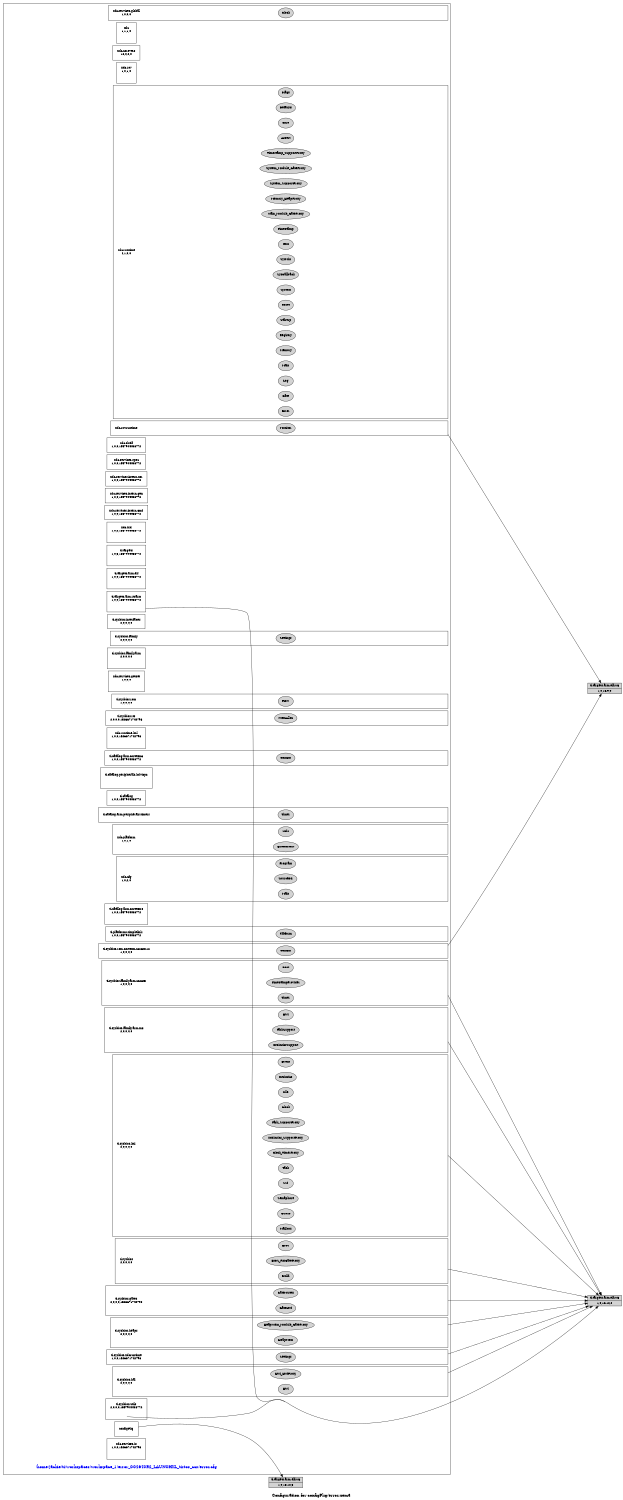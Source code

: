 digraph configuration {
    size="7.5,10";
    rankdir=LR;
    ranksep=".50 equally";
    concentrate=true;
    compound=true;
    label="\nConfiguration for configPkg/error.xem3"
  node [font=Helvetica, fontsize=14, fontcolor=black];  subgraph cluster0 {label=""; __cfg [label="/home/jackie/ti/workspaces/workspace_1/error_CC2640R2_LAUNCHXL_tirtos_ccs/error.cfg", color=white, fontcolor=blue];
    node [font=Helvetica, fontsize=10];    subgraph cluster1 {
        label="";
        xdc_services_global__top [shape=box,label="xdc.services.global\n1,0,0,0", color=white];
        xdc_services_global__bot [shape=point,label="", style=invis];
        xdc_services_global_Clock [style=filled,fillcolor=lightgray, label="Clock"];
        xdc_services_global__top -> xdc_services_global_Clock[style=invis];
        xdc_services_global_Clock -> xdc_services_global__bot[style=invis];
    }
    subgraph cluster2 {
        label="";
        xdc__top [shape=box,label="xdc\n1,1,1,0", color=white];
        xdc__bot [shape=point,label="", style=invis];
    }
    subgraph cluster3 {
        label="";
        xdc_corevers__top [shape=box,label="xdc.corevers\n16,0,2,0", color=white];
    }
    subgraph cluster4 {
        label="";
        xdc_rov__top [shape=box,label="xdc.rov\n1,0,1,0", color=white];
        xdc_rov__bot [shape=point,label="", style=invis];
    }
    subgraph cluster5 {
        label="";
        xdc_runtime__top [shape=box,label="xdc.runtime\n2,1,0,0", color=white];
        xdc_runtime__bot [shape=point,label="", style=invis];
        xdc_runtime_Assert [style=filled,fillcolor=lightgray, label="Assert"];
        xdc_runtime__top -> xdc_runtime_Assert[style=invis];
        xdc_runtime_Assert -> xdc_runtime__bot[style=invis];
        xdc_runtime_Core [style=filled,fillcolor=lightgray, label="Core"];
        xdc_runtime__top -> xdc_runtime_Core[style=invis];
        xdc_runtime_Core -> xdc_runtime__bot[style=invis];
        xdc_runtime_Defaults [style=filled,fillcolor=lightgray, label="Defaults"];
        xdc_runtime__top -> xdc_runtime_Defaults[style=invis];
        xdc_runtime_Defaults -> xdc_runtime__bot[style=invis];
        xdc_runtime_Diags [style=filled,fillcolor=lightgray, label="Diags"];
        xdc_runtime__top -> xdc_runtime_Diags[style=invis];
        xdc_runtime_Diags -> xdc_runtime__bot[style=invis];
        xdc_runtime_Error [style=filled,fillcolor=lightgray, label="Error"];
        xdc_runtime__top -> xdc_runtime_Error[style=invis];
        xdc_runtime_Error -> xdc_runtime__bot[style=invis];
        xdc_runtime_Gate [style=filled,fillcolor=lightgray, label="Gate"];
        xdc_runtime__top -> xdc_runtime_Gate[style=invis];
        xdc_runtime_Gate -> xdc_runtime__bot[style=invis];
        xdc_runtime_Log [style=filled,fillcolor=lightgray, label="Log"];
        xdc_runtime__top -> xdc_runtime_Log[style=invis];
        xdc_runtime_Log -> xdc_runtime__bot[style=invis];
        xdc_runtime_Main [style=filled,fillcolor=lightgray, label="Main"];
        xdc_runtime__top -> xdc_runtime_Main[style=invis];
        xdc_runtime_Main -> xdc_runtime__bot[style=invis];
        xdc_runtime_Memory [style=filled,fillcolor=lightgray, label="Memory"];
        xdc_runtime__top -> xdc_runtime_Memory[style=invis];
        xdc_runtime_Memory -> xdc_runtime__bot[style=invis];
        xdc_runtime_Registry [style=filled,fillcolor=lightgray, label="Registry"];
        xdc_runtime__top -> xdc_runtime_Registry[style=invis];
        xdc_runtime_Registry -> xdc_runtime__bot[style=invis];
        xdc_runtime_Startup [style=filled,fillcolor=lightgray, label="Startup"];
        xdc_runtime__top -> xdc_runtime_Startup[style=invis];
        xdc_runtime_Startup -> xdc_runtime__bot[style=invis];
        xdc_runtime_Reset [style=filled,fillcolor=lightgray, label="Reset"];
        xdc_runtime__top -> xdc_runtime_Reset[style=invis];
        xdc_runtime_Reset -> xdc_runtime__bot[style=invis];
        xdc_runtime_System [style=filled,fillcolor=lightgray, label="System"];
        xdc_runtime__top -> xdc_runtime_System[style=invis];
        xdc_runtime_System -> xdc_runtime__bot[style=invis];
        xdc_runtime_SysCallback [style=filled,fillcolor=lightgray, label="SysCallback"];
        xdc_runtime__top -> xdc_runtime_SysCallback[style=invis];
        xdc_runtime_SysCallback -> xdc_runtime__bot[style=invis];
        xdc_runtime_SysMin [style=filled,fillcolor=lightgray, label="SysMin"];
        xdc_runtime__top -> xdc_runtime_SysMin[style=invis];
        xdc_runtime_SysMin -> xdc_runtime__bot[style=invis];
        xdc_runtime_Text [style=filled,fillcolor=lightgray, label="Text"];
        xdc_runtime__top -> xdc_runtime_Text[style=invis];
        xdc_runtime_Text -> xdc_runtime__bot[style=invis];
        xdc_runtime_Timestamp [style=filled,fillcolor=lightgray, label="Timestamp"];
        xdc_runtime__top -> xdc_runtime_Timestamp[style=invis];
        xdc_runtime_Timestamp -> xdc_runtime__bot[style=invis];
        xdc_runtime_Main_Module_GateProxy [style=filled,fillcolor=lightgray, label="Main_Module_GateProxy"];
        xdc_runtime__top -> xdc_runtime_Main_Module_GateProxy[style=invis];
        xdc_runtime_Main_Module_GateProxy -> xdc_runtime__bot[style=invis];
        xdc_runtime_Memory_HeapProxy [style=filled,fillcolor=lightgray, label="Memory_HeapProxy"];
        xdc_runtime__top -> xdc_runtime_Memory_HeapProxy[style=invis];
        xdc_runtime_Memory_HeapProxy -> xdc_runtime__bot[style=invis];
        xdc_runtime_System_SupportProxy [style=filled,fillcolor=lightgray, label="System_SupportProxy"];
        xdc_runtime__top -> xdc_runtime_System_SupportProxy[style=invis];
        xdc_runtime_System_SupportProxy -> xdc_runtime__bot[style=invis];
        xdc_runtime_System_Module_GateProxy [style=filled,fillcolor=lightgray, label="System_Module_GateProxy"];
        xdc_runtime__top -> xdc_runtime_System_Module_GateProxy[style=invis];
        xdc_runtime_System_Module_GateProxy -> xdc_runtime__bot[style=invis];
        xdc_runtime_Timestamp_SupportProxy [style=filled,fillcolor=lightgray, label="Timestamp_SupportProxy"];
        xdc_runtime__top -> xdc_runtime_Timestamp_SupportProxy[style=invis];
        xdc_runtime_Timestamp_SupportProxy -> xdc_runtime__bot[style=invis];
    }
    subgraph cluster6 {
        label="";
        xdc_rov_runtime__top [shape=box,label="xdc.rov.runtime\n", color=white];
        xdc_rov_runtime__bot [shape=point,label="", style=invis];
        xdc_rov_runtime_Monitor [style=filled,fillcolor=lightgray, label="Monitor"];
        xdc_rov_runtime__top -> xdc_rov_runtime_Monitor[style=invis];
        xdc_rov_runtime_Monitor -> xdc_rov_runtime__bot[style=invis];
    }
    subgraph cluster7 {
        label="";
        xdc_shelf__top [shape=box,label="xdc.shelf\n1,0,0,1557944438772", color=white];
    }
    subgraph cluster8 {
        label="";
        xdc_services_spec__top [shape=box,label="xdc.services.spec\n1,0,0,1557944438772", color=white];
    }
    subgraph cluster9 {
        label="";
        xdc_services_intern_xsr__top [shape=box,label="xdc.services.intern.xsr\n1,0,0,1557944438772", color=white];
    }
    subgraph cluster10 {
        label="";
        xdc_services_intern_gen__top [shape=box,label="xdc.services.intern.gen\n1,0,0,1557944438772", color=white];
    }
    subgraph cluster11 {
        label="";
        xdc_services_intern_cmd__top [shape=box,label="xdc.services.intern.cmd\n1,0,0,1557944438772", color=white];
    }
    subgraph cluster12 {
        label="";
        xdc_bld__top [shape=box,label="xdc.bld\n1,0,2,1557944438772", color=white];
        xdc_bld__bot [shape=point,label="", style=invis];
    }
    subgraph cluster13 {
        label="";
        ti_targets__top [shape=box,label="ti.targets\n1,0,3,1557944438772", color=white];
        ti_targets__bot [shape=point,label="", style=invis];
    }
    subgraph cluster14 {
        label="";
        ti_targets_arm_elf__top [shape=box,label="ti.targets.arm.elf\n1,0,0,1557944438772", color=white];
        ti_targets_arm_elf__bot [shape=point,label="", style=invis];
    }
    subgraph cluster15 {
        label="";
        ti_targets_arm_rtsarm__top [shape=box,label="ti.targets.arm.rtsarm\n1,0,0,1557944438772", color=white];
        ti_targets_arm_rtsarm__bot [shape=point,label="", style=invis];
    }
    subgraph cluster16 {
        label="";
        ti_sysbios_interfaces__top [shape=box,label="ti.sysbios.interfaces\n2,0,0,0,0", color=white];
    }
    subgraph cluster17 {
        label="";
        ti_sysbios_family__top [shape=box,label="ti.sysbios.family\n2,0,0,0,0", color=white];
        ti_sysbios_family__bot [shape=point,label="", style=invis];
        ti_sysbios_family_Settings [style=filled,fillcolor=lightgray, label="Settings"];
        ti_sysbios_family__top -> ti_sysbios_family_Settings[style=invis];
        ti_sysbios_family_Settings -> ti_sysbios_family__bot[style=invis];
    }
    subgraph cluster18 {
        label="";
        ti_sysbios_family_arm__top [shape=box,label="ti.sysbios.family.arm\n2,0,0,0,0", color=white];
        ti_sysbios_family_arm__bot [shape=point,label="", style=invis];
    }
    subgraph cluster19 {
        label="";
        xdc_services_getset__top [shape=box,label="xdc.services.getset\n1,0,0,0", color=white];
        xdc_services_getset__bot [shape=point,label="", style=invis];
    }
    subgraph cluster20 {
        label="";
        ti_sysbios_rom__top [shape=box,label="ti.sysbios.rom\n1,0,0,0,0", color=white];
        ti_sysbios_rom__bot [shape=point,label="", style=invis];
        ti_sysbios_rom_ROM [style=filled,fillcolor=lightgray, label="ROM"];
        ti_sysbios_rom__top -> ti_sysbios_rom_ROM[style=invis];
        ti_sysbios_rom_ROM -> ti_sysbios_rom__bot[style=invis];
    }
    subgraph cluster21 {
        label="";
        ti_sysbios_rts__top [shape=box,label="ti.sysbios.rts\n2,0,0,0,1526671742798", color=white];
        ti_sysbios_rts__bot [shape=point,label="", style=invis];
        ti_sysbios_rts_MemAlloc [style=filled,fillcolor=lightgray, label="MemAlloc"];
        ti_sysbios_rts__top -> ti_sysbios_rts_MemAlloc[style=invis];
        ti_sysbios_rts_MemAlloc -> ti_sysbios_rts__bot[style=invis];
    }
    subgraph cluster22 {
        label="";
        xdc_runtime_knl__top [shape=box,label="xdc.runtime.knl\n1,0,0,1526671742798", color=white];
        xdc_runtime_knl__bot [shape=point,label="", style=invis];
    }
    subgraph cluster23 {
        label="";
        ti_catalog_arm_cortexm3__top [shape=box,label="ti.catalog.arm.cortexm3\n1,0,0,1557944438772", color=white];
        ti_catalog_arm_cortexm3__bot [shape=point,label="", style=invis];
        ti_catalog_arm_cortexm3_CC26xx [style=filled,fillcolor=lightgray, label="CC26xx"];
        ti_catalog_arm_cortexm3__top -> ti_catalog_arm_cortexm3_CC26xx[style=invis];
        ti_catalog_arm_cortexm3_CC26xx -> ti_catalog_arm_cortexm3__bot[style=invis];
    }
    subgraph cluster24 {
        label="";
        ti_catalog_peripherals_hdvicp2__top [shape=box,label="ti.catalog.peripherals.hdvicp2\n", color=white];
        ti_catalog_peripherals_hdvicp2__bot [shape=point,label="", style=invis];
    }
    subgraph cluster25 {
        label="";
        ti_catalog__top [shape=box,label="ti.catalog\n1,0,0,1557944438772", color=white];
    }
    subgraph cluster26 {
        label="";
        ti_catalog_arm_peripherals_timers__top [shape=box,label="ti.catalog.arm.peripherals.timers\n", color=white];
        ti_catalog_arm_peripherals_timers__bot [shape=point,label="", style=invis];
        ti_catalog_arm_peripherals_timers_Timer [style=filled,fillcolor=lightgray, label="Timer"];
        ti_catalog_arm_peripherals_timers__top -> ti_catalog_arm_peripherals_timers_Timer[style=invis];
        ti_catalog_arm_peripherals_timers_Timer -> ti_catalog_arm_peripherals_timers__bot[style=invis];
    }
    subgraph cluster27 {
        label="";
        xdc_platform__top [shape=box,label="xdc.platform\n1,0,1,0", color=white];
        xdc_platform__bot [shape=point,label="", style=invis];
        xdc_platform_ExeContext [style=filled,fillcolor=lightgray, label="ExeContext"];
        xdc_platform__top -> xdc_platform_ExeContext[style=invis];
        xdc_platform_ExeContext -> xdc_platform__bot[style=invis];
        xdc_platform_Utils [style=filled,fillcolor=lightgray, label="Utils"];
        xdc_platform__top -> xdc_platform_Utils[style=invis];
        xdc_platform_Utils -> xdc_platform__bot[style=invis];
    }
    subgraph cluster28 {
        label="";
        xdc_cfg__top [shape=box,label="xdc.cfg\n1,0,2,0", color=white];
        xdc_cfg__bot [shape=point,label="", style=invis];
        xdc_cfg_Program [style=filled,fillcolor=lightgray, label="Program"];
        xdc_cfg__top -> xdc_cfg_Program[style=invis];
        xdc_cfg_Program -> xdc_cfg__bot[style=invis];
        xdc_cfg_Main [style=filled,fillcolor=lightgray, label="Main"];
        xdc_cfg__top -> xdc_cfg_Main[style=invis];
        xdc_cfg_Main -> xdc_cfg__bot[style=invis];
        xdc_cfg_SourceDir [style=filled,fillcolor=lightgray, label="SourceDir"];
        xdc_cfg__top -> xdc_cfg_SourceDir[style=invis];
        xdc_cfg_SourceDir -> xdc_cfg__bot[style=invis];
    }
    subgraph cluster29 {
        label="";
        ti_catalog_arm_cortexm4__top [shape=box,label="ti.catalog.arm.cortexm4\n1,0,0,1557944438772", color=white];
        ti_catalog_arm_cortexm4__bot [shape=point,label="", style=invis];
    }
    subgraph cluster30 {
        label="";
        ti_platforms_simplelink__top [shape=box,label="ti.platforms.simplelink\n1,0,0,1557944438772", color=white];
        ti_platforms_simplelink__bot [shape=point,label="", style=invis];
        ti_platforms_simplelink_Platform [style=filled,fillcolor=lightgray, label="Platform"];
        ti_platforms_simplelink__top -> ti_platforms_simplelink_Platform[style=invis];
        ti_platforms_simplelink_Platform -> ti_platforms_simplelink__bot[style=invis];
    }
    subgraph cluster31 {
        label="";
        ti_sysbios_hal__top [shape=box,label="ti.sysbios.hal\n2,0,0,0,0", color=white];
        ti_sysbios_hal__bot [shape=point,label="", style=invis];
        ti_sysbios_hal_Hwi [style=filled,fillcolor=lightgray, label="Hwi"];
        ti_sysbios_hal__top -> ti_sysbios_hal_Hwi[style=invis];
        ti_sysbios_hal_Hwi -> ti_sysbios_hal__bot[style=invis];
        ti_sysbios_hal_Hwi_HwiProxy [style=filled,fillcolor=lightgray, label="Hwi_HwiProxy"];
        ti_sysbios_hal__top -> ti_sysbios_hal_Hwi_HwiProxy[style=invis];
        ti_sysbios_hal_Hwi_HwiProxy -> ti_sysbios_hal__bot[style=invis];
    }
    subgraph cluster32 {
        label="";
        ti_sysbios_family_arm_cc26xx__top [shape=box,label="ti.sysbios.family.arm.cc26xx\n1,0,0,0,0", color=white];
        ti_sysbios_family_arm_cc26xx__bot [shape=point,label="", style=invis];
        ti_sysbios_family_arm_cc26xx_Boot [style=filled,fillcolor=lightgray, label="Boot"];
        ti_sysbios_family_arm_cc26xx__top -> ti_sysbios_family_arm_cc26xx_Boot[style=invis];
        ti_sysbios_family_arm_cc26xx_Boot -> ti_sysbios_family_arm_cc26xx__bot[style=invis];
        ti_sysbios_family_arm_cc26xx_Timer [style=filled,fillcolor=lightgray, label="Timer"];
        ti_sysbios_family_arm_cc26xx__top -> ti_sysbios_family_arm_cc26xx_Timer[style=invis];
        ti_sysbios_family_arm_cc26xx_Timer -> ti_sysbios_family_arm_cc26xx__bot[style=invis];
        ti_sysbios_family_arm_cc26xx_TimestampProvider [style=filled,fillcolor=lightgray, label="TimestampProvider"];
        ti_sysbios_family_arm_cc26xx__top -> ti_sysbios_family_arm_cc26xx_TimestampProvider[style=invis];
        ti_sysbios_family_arm_cc26xx_TimestampProvider -> ti_sysbios_family_arm_cc26xx__bot[style=invis];
    }
    subgraph cluster33 {
        label="";
        ti_sysbios_family_arm_m3__top [shape=box,label="ti.sysbios.family.arm.m3\n2,0,0,0,0", color=white];
        ti_sysbios_family_arm_m3__bot [shape=point,label="", style=invis];
        ti_sysbios_family_arm_m3_Hwi [style=filled,fillcolor=lightgray, label="Hwi"];
        ti_sysbios_family_arm_m3__top -> ti_sysbios_family_arm_m3_Hwi[style=invis];
        ti_sysbios_family_arm_m3_Hwi -> ti_sysbios_family_arm_m3__bot[style=invis];
        ti_sysbios_family_arm_m3_IntrinsicsSupport [style=filled,fillcolor=lightgray, label="IntrinsicsSupport"];
        ti_sysbios_family_arm_m3__top -> ti_sysbios_family_arm_m3_IntrinsicsSupport[style=invis];
        ti_sysbios_family_arm_m3_IntrinsicsSupport -> ti_sysbios_family_arm_m3__bot[style=invis];
        ti_sysbios_family_arm_m3_TaskSupport [style=filled,fillcolor=lightgray, label="TaskSupport"];
        ti_sysbios_family_arm_m3__top -> ti_sysbios_family_arm_m3_TaskSupport[style=invis];
        ti_sysbios_family_arm_m3_TaskSupport -> ti_sysbios_family_arm_m3__bot[style=invis];
    }
    subgraph cluster34 {
        label="";
        ti_sysbios_knl__top [shape=box,label="ti.sysbios.knl\n2,0,0,0,0", color=white];
        ti_sysbios_knl__bot [shape=point,label="", style=invis];
        ti_sysbios_knl_Clock [style=filled,fillcolor=lightgray, label="Clock"];
        ti_sysbios_knl__top -> ti_sysbios_knl_Clock[style=invis];
        ti_sysbios_knl_Clock -> ti_sysbios_knl__bot[style=invis];
        ti_sysbios_knl_Idle [style=filled,fillcolor=lightgray, label="Idle"];
        ti_sysbios_knl__top -> ti_sysbios_knl_Idle[style=invis];
        ti_sysbios_knl_Idle -> ti_sysbios_knl__bot[style=invis];
        ti_sysbios_knl_Intrinsics [style=filled,fillcolor=lightgray, label="Intrinsics"];
        ti_sysbios_knl__top -> ti_sysbios_knl_Intrinsics[style=invis];
        ti_sysbios_knl_Intrinsics -> ti_sysbios_knl__bot[style=invis];
        ti_sysbios_knl_Event [style=filled,fillcolor=lightgray, label="Event"];
        ti_sysbios_knl__top -> ti_sysbios_knl_Event[style=invis];
        ti_sysbios_knl_Event -> ti_sysbios_knl__bot[style=invis];
        ti_sysbios_knl_Mailbox [style=filled,fillcolor=lightgray, label="Mailbox"];
        ti_sysbios_knl__top -> ti_sysbios_knl_Mailbox[style=invis];
        ti_sysbios_knl_Mailbox -> ti_sysbios_knl__bot[style=invis];
        ti_sysbios_knl_Queue [style=filled,fillcolor=lightgray, label="Queue"];
        ti_sysbios_knl__top -> ti_sysbios_knl_Queue[style=invis];
        ti_sysbios_knl_Queue -> ti_sysbios_knl__bot[style=invis];
        ti_sysbios_knl_Semaphore [style=filled,fillcolor=lightgray, label="Semaphore"];
        ti_sysbios_knl__top -> ti_sysbios_knl_Semaphore[style=invis];
        ti_sysbios_knl_Semaphore -> ti_sysbios_knl__bot[style=invis];
        ti_sysbios_knl_Swi [style=filled,fillcolor=lightgray, label="Swi"];
        ti_sysbios_knl__top -> ti_sysbios_knl_Swi[style=invis];
        ti_sysbios_knl_Swi -> ti_sysbios_knl__bot[style=invis];
        ti_sysbios_knl_Task [style=filled,fillcolor=lightgray, label="Task"];
        ti_sysbios_knl__top -> ti_sysbios_knl_Task[style=invis];
        ti_sysbios_knl_Task -> ti_sysbios_knl__bot[style=invis];
        ti_sysbios_knl_Clock_TimerProxy [style=filled,fillcolor=lightgray, label="Clock_TimerProxy"];
        ti_sysbios_knl__top -> ti_sysbios_knl_Clock_TimerProxy[style=invis];
        ti_sysbios_knl_Clock_TimerProxy -> ti_sysbios_knl__bot[style=invis];
        ti_sysbios_knl_Intrinsics_SupportProxy [style=filled,fillcolor=lightgray, label="Intrinsics_SupportProxy"];
        ti_sysbios_knl__top -> ti_sysbios_knl_Intrinsics_SupportProxy[style=invis];
        ti_sysbios_knl_Intrinsics_SupportProxy -> ti_sysbios_knl__bot[style=invis];
        ti_sysbios_knl_Task_SupportProxy [style=filled,fillcolor=lightgray, label="Task_SupportProxy"];
        ti_sysbios_knl__top -> ti_sysbios_knl_Task_SupportProxy[style=invis];
        ti_sysbios_knl_Task_SupportProxy -> ti_sysbios_knl__bot[style=invis];
    }
    subgraph cluster35 {
        label="";
        ti_sysbios__top [shape=box,label="ti.sysbios\n2,0,0,0,0", color=white];
        ti_sysbios__bot [shape=point,label="", style=invis];
        ti_sysbios_BIOS [style=filled,fillcolor=lightgray, label="BIOS"];
        ti_sysbios__top -> ti_sysbios_BIOS[style=invis];
        ti_sysbios_BIOS -> ti_sysbios__bot[style=invis];
        ti_sysbios_Build [style=filled,fillcolor=lightgray, label="Build"];
        ti_sysbios__top -> ti_sysbios_Build[style=invis];
        ti_sysbios_Build -> ti_sysbios__bot[style=invis];
        ti_sysbios_BIOS_RtsGateProxy [style=filled,fillcolor=lightgray, label="BIOS_RtsGateProxy"];
        ti_sysbios__top -> ti_sysbios_BIOS_RtsGateProxy[style=invis];
        ti_sysbios_BIOS_RtsGateProxy -> ti_sysbios__bot[style=invis];
    }
    subgraph cluster36 {
        label="";
        ti_sysbios_gates__top [shape=box,label="ti.sysbios.gates\n2,0,0,0,1526671742798", color=white];
        ti_sysbios_gates__bot [shape=point,label="", style=invis];
        ti_sysbios_gates_GateHwi [style=filled,fillcolor=lightgray, label="GateHwi"];
        ti_sysbios_gates__top -> ti_sysbios_gates_GateHwi[style=invis];
        ti_sysbios_gates_GateHwi -> ti_sysbios_gates__bot[style=invis];
        ti_sysbios_gates_GateMutex [style=filled,fillcolor=lightgray, label="GateMutex"];
        ti_sysbios_gates__top -> ti_sysbios_gates_GateMutex[style=invis];
        ti_sysbios_gates_GateMutex -> ti_sysbios_gates__bot[style=invis];
    }
    subgraph cluster37 {
        label="";
        ti_sysbios_heaps__top [shape=box,label="ti.sysbios.heaps\n2,0,0,0,0", color=white];
        ti_sysbios_heaps__bot [shape=point,label="", style=invis];
        ti_sysbios_heaps_HeapMem [style=filled,fillcolor=lightgray, label="HeapMem"];
        ti_sysbios_heaps__top -> ti_sysbios_heaps_HeapMem[style=invis];
        ti_sysbios_heaps_HeapMem -> ti_sysbios_heaps__bot[style=invis];
        ti_sysbios_heaps_HeapMem_Module_GateProxy [style=filled,fillcolor=lightgray, label="HeapMem_Module_GateProxy"];
        ti_sysbios_heaps__top -> ti_sysbios_heaps_HeapMem_Module_GateProxy[style=invis];
        ti_sysbios_heaps_HeapMem_Module_GateProxy -> ti_sysbios_heaps__bot[style=invis];
    }
    subgraph cluster38 {
        label="";
        ti_sysbios_rom_cortexm_cc26xx_r2__top [shape=box,label="ti.sysbios.rom.cortexm.cc26xx.r2\n1,0,0,0,0", color=white];
        ti_sysbios_rom_cortexm_cc26xx_r2__bot [shape=point,label="", style=invis];
        ti_sysbios_rom_cortexm_cc26xx_r2_CC26xx [style=filled,fillcolor=lightgray, label="CC26xx"];
        ti_sysbios_rom_cortexm_cc26xx_r2__top -> ti_sysbios_rom_cortexm_cc26xx_r2_CC26xx[style=invis];
        ti_sysbios_rom_cortexm_cc26xx_r2_CC26xx -> ti_sysbios_rom_cortexm_cc26xx_r2__bot[style=invis];
    }
    subgraph cluster39 {
        label="";
        ti_sysbios_xdcruntime__top [shape=box,label="ti.sysbios.xdcruntime\n1,0,0,1526671742798", color=white];
        ti_sysbios_xdcruntime__bot [shape=point,label="", style=invis];
        ti_sysbios_xdcruntime_Settings [style=filled,fillcolor=lightgray, label="Settings"];
        ti_sysbios_xdcruntime__top -> ti_sysbios_xdcruntime_Settings[style=invis];
        ti_sysbios_xdcruntime_Settings -> ti_sysbios_xdcruntime__bot[style=invis];
    }
    subgraph cluster40 {
        label="";
        ti_sysbios_utils__top [shape=box,label="ti.sysbios.utils\n2,0,0,0,1557944438772", color=white];
        ti_sysbios_utils__bot [shape=point,label="", style=invis];
    }
    subgraph cluster41 {
        label="";
        configPkg__top [shape=box,label="configPkg\n", color=white];
    }
    subgraph cluster42 {
        label="";
        xdc_services_io__top [shape=box,label="xdc.services.io\n1,0,0,1526671742798", color=white];
        xdc_services_io__bot [shape=point,label="", style=invis];
    }
  }
  node [font=Helvetica, fontsize=10];
    ti_targets_arm_elf_M3__1_0_16__9_0 [shape=record,label="ti.targets.arm.elf.M3|1,0,16.9,0",style=filled, fillcolor=lightgrey];
    xdc_rov_runtime__bot -> ti_targets_arm_elf_M3__1_0_16__9_0 [ltail=cluster6];
    ti_targets_arm_elf_M3__1_0_18__12_2 [shape=record,label="ti.targets.arm.elf.M3|1,0,18.12,2",style=filled, fillcolor=lightgrey];
    ti_targets_arm_rtsarm__bot -> ti_targets_arm_elf_M3__1_0_18__12_2 [ltail=cluster15];
    ti_targets_arm_elf_M3__1_0_18__12_2 [shape=record,label="ti.targets.arm.elf.M3|1,0,18.12,2",style=filled, fillcolor=lightgrey];
    ti_sysbios_hal__bot -> ti_targets_arm_elf_M3__1_0_18__12_2 [ltail=cluster31];
    ti_targets_arm_elf_M3__1_0_18__12_2 [shape=record,label="ti.targets.arm.elf.M3|1,0,18.12,2",style=filled, fillcolor=lightgrey];
    ti_sysbios_family_arm_cc26xx__bot -> ti_targets_arm_elf_M3__1_0_18__12_2 [ltail=cluster32];
    ti_targets_arm_elf_M3__1_0_18__12_2 [shape=record,label="ti.targets.arm.elf.M3|1,0,18.12,2",style=filled, fillcolor=lightgrey];
    ti_sysbios_family_arm_m3__bot -> ti_targets_arm_elf_M3__1_0_18__12_2 [ltail=cluster33];
    ti_targets_arm_elf_M3__1_0_18__12_2 [shape=record,label="ti.targets.arm.elf.M3|1,0,18.12,2",style=filled, fillcolor=lightgrey];
    ti_sysbios_knl__bot -> ti_targets_arm_elf_M3__1_0_18__12_2 [ltail=cluster34];
    ti_targets_arm_elf_M3__1_0_18__12_2 [shape=record,label="ti.targets.arm.elf.M3|1,0,18.12,2",style=filled, fillcolor=lightgrey];
    ti_sysbios__bot -> ti_targets_arm_elf_M3__1_0_18__12_2 [ltail=cluster35];
    ti_targets_arm_elf_M3__1_0_18__12_2 [shape=record,label="ti.targets.arm.elf.M3|1,0,18.12,2",style=filled, fillcolor=lightgrey];
    ti_sysbios_gates__bot -> ti_targets_arm_elf_M3__1_0_18__12_2 [ltail=cluster36];
    ti_targets_arm_elf_M3__1_0_18__12_2 [shape=record,label="ti.targets.arm.elf.M3|1,0,18.12,2",style=filled, fillcolor=lightgrey];
    ti_sysbios_heaps__bot -> ti_targets_arm_elf_M3__1_0_18__12_2 [ltail=cluster37];
    ti_targets_arm_elf_M3__1_0_16__9_0 [shape=record,label="ti.targets.arm.elf.M3|1,0,16.9,0",style=filled, fillcolor=lightgrey];
    ti_sysbios_rom_cortexm_cc26xx_r2__bot -> ti_targets_arm_elf_M3__1_0_16__9_0 [ltail=cluster38];
    ti_targets_arm_elf_M3__1_0_18__12_2 [shape=record,label="ti.targets.arm.elf.M3|1,0,18.12,2",style=filled, fillcolor=lightgrey];
    ti_sysbios_xdcruntime__bot -> ti_targets_arm_elf_M3__1_0_18__12_2 [ltail=cluster39];
    ti_targets_arm_elf_M3__1_0_18__12_2 [shape=record,label="ti.targets.arm.elf.M3|1,0,18.12,2",style=filled, fillcolor=lightgrey];
    ti_sysbios_utils__bot -> ti_targets_arm_elf_M3__1_0_18__12_2 [ltail=cluster40];
    ti_targets_arm_elf_M3__1_0_18__12_3 [shape=record,label="ti.targets.arm.elf.M3|1,0,18.12,3",style=filled, fillcolor=lightgrey];
    configPkg__top -> ti_targets_arm_elf_M3__1_0_18__12_3 [ltail=cluster41];
}
